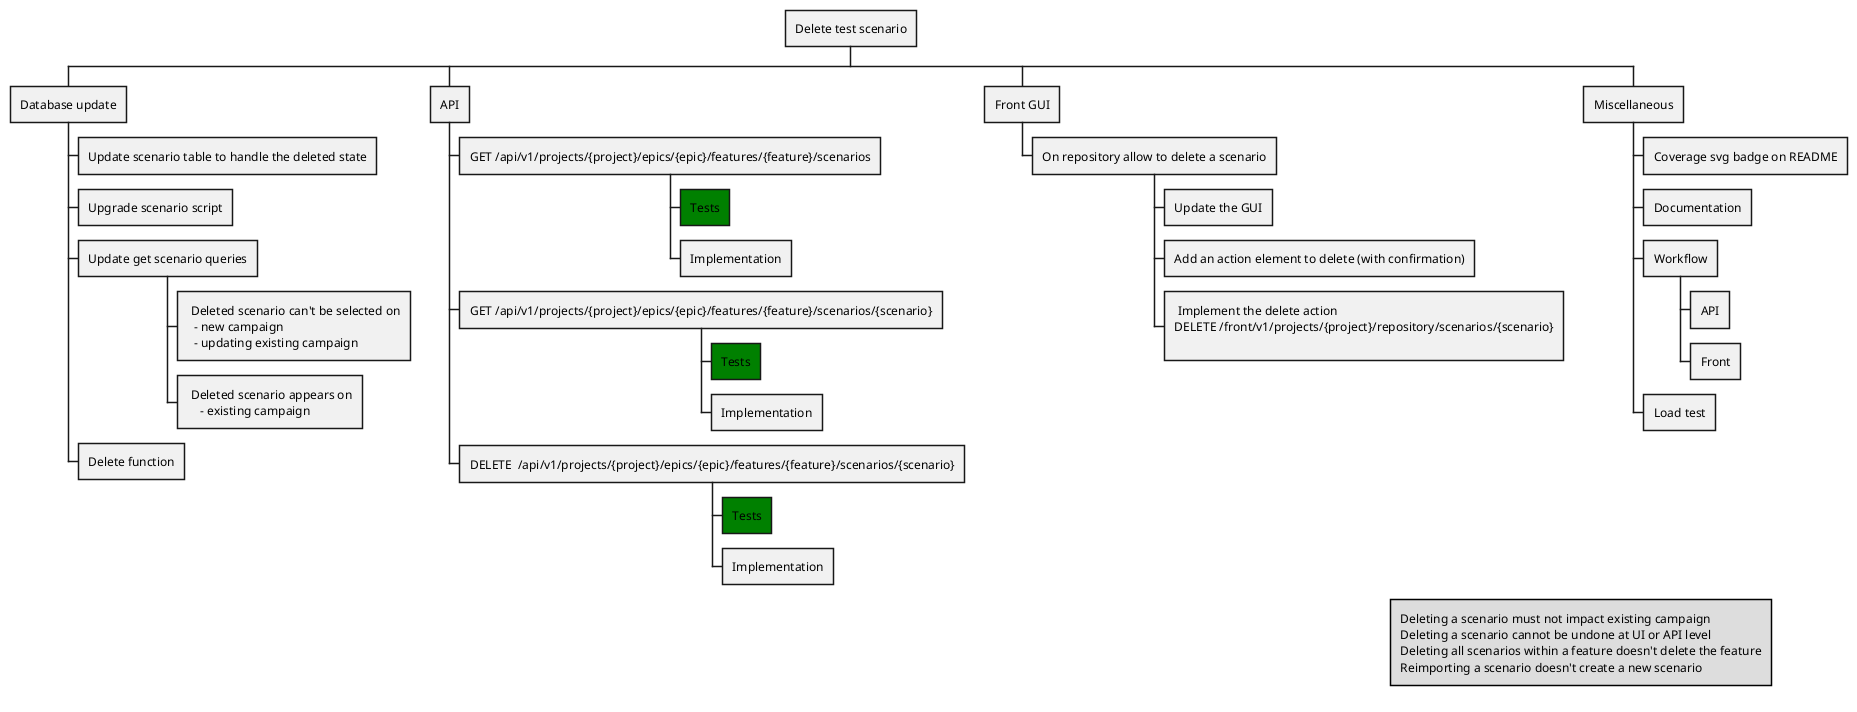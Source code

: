 @startwbs
'https://plantuml.com/wbs-diagram
'https://github.com/Hidden-goblin/eaidashboard/issues/6

* Delete test scenario
** Database update
*** Update scenario table to handle the deleted state
*** Upgrade scenario script
*** Update get scenario queries
****: Deleted scenario can't be selected on
  - new campaign
  - updating existing campaign;
****: Deleted scenario appears on
    - existing campaign;
*** Delete function
** API
*** GET /api/v1/projects/{project}/epics/{epic}/features/{feature}/scenarios
****[#green] Tests
**** Implementation
*** GET /api/v1/projects/{project}/epics/{epic}/features/{feature}/scenarios/{scenario}
****[#green] Tests
**** Implementation
*** DELETE  /api/v1/projects/{project}/epics/{epic}/features/{feature}/scenarios/{scenario}
****[#green] Tests
**** Implementation
** Front GUI
*** On repository allow to delete a scenario
**** Update the GUI
**** Add an action element to delete (with confirmation)
****: Implement the delete action
DELETE /front/v1/projects/{project}/repository/scenarios/{scenario}
;
** Miscellaneous
*** Coverage svg badge on README
*** Documentation
*** Workflow
**** API
**** Front
*** Load test

legend right
   Deleting a scenario must not impact existing campaign
   Deleting a scenario cannot be undone at UI or API level
   Deleting all scenarios within a feature doesn't delete the feature
   Reimporting a scenario doesn't create a new scenario
endlegend

@endwbs